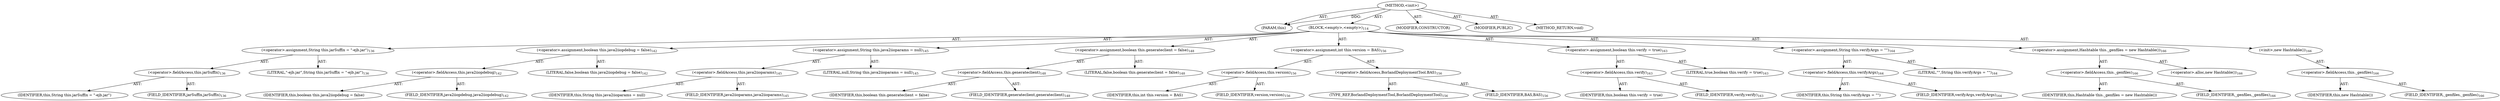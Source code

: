 digraph "&lt;init&gt;" {  
"111669149720" [label = <(METHOD,&lt;init&gt;)> ]
"115964117045" [label = <(PARAM,this)> ]
"25769803843" [label = <(BLOCK,&lt;empty&gt;,&lt;empty&gt;)<SUB>114</SUB>> ]
"30064771451" [label = <(&lt;operator&gt;.assignment,String this.jarSuffix = &quot;-ejb.jar&quot;)<SUB>136</SUB>> ]
"30064771452" [label = <(&lt;operator&gt;.fieldAccess,this.jarSuffix)<SUB>136</SUB>> ]
"68719477053" [label = <(IDENTIFIER,this,String this.jarSuffix = &quot;-ejb.jar&quot;)> ]
"55834574911" [label = <(FIELD_IDENTIFIER,jarSuffix,jarSuffix)<SUB>136</SUB>> ]
"90194313286" [label = <(LITERAL,&quot;-ejb.jar&quot;,String this.jarSuffix = &quot;-ejb.jar&quot;)<SUB>136</SUB>> ]
"30064771453" [label = <(&lt;operator&gt;.assignment,boolean this.java2iiopdebug = false)<SUB>142</SUB>> ]
"30064771454" [label = <(&lt;operator&gt;.fieldAccess,this.java2iiopdebug)<SUB>142</SUB>> ]
"68719477054" [label = <(IDENTIFIER,this,boolean this.java2iiopdebug = false)> ]
"55834574912" [label = <(FIELD_IDENTIFIER,java2iiopdebug,java2iiopdebug)<SUB>142</SUB>> ]
"90194313287" [label = <(LITERAL,false,boolean this.java2iiopdebug = false)<SUB>142</SUB>> ]
"30064771455" [label = <(&lt;operator&gt;.assignment,String this.java2iioparams = null)<SUB>145</SUB>> ]
"30064771456" [label = <(&lt;operator&gt;.fieldAccess,this.java2iioparams)<SUB>145</SUB>> ]
"68719477055" [label = <(IDENTIFIER,this,String this.java2iioparams = null)> ]
"55834574913" [label = <(FIELD_IDENTIFIER,java2iioparams,java2iioparams)<SUB>145</SUB>> ]
"90194313288" [label = <(LITERAL,null,String this.java2iioparams = null)<SUB>145</SUB>> ]
"30064771457" [label = <(&lt;operator&gt;.assignment,boolean this.generateclient = false)<SUB>148</SUB>> ]
"30064771458" [label = <(&lt;operator&gt;.fieldAccess,this.generateclient)<SUB>148</SUB>> ]
"68719477056" [label = <(IDENTIFIER,this,boolean this.generateclient = false)> ]
"55834574914" [label = <(FIELD_IDENTIFIER,generateclient,generateclient)<SUB>148</SUB>> ]
"90194313289" [label = <(LITERAL,false,boolean this.generateclient = false)<SUB>148</SUB>> ]
"30064771459" [label = <(&lt;operator&gt;.assignment,int this.version = BAS)<SUB>156</SUB>> ]
"30064771460" [label = <(&lt;operator&gt;.fieldAccess,this.version)<SUB>156</SUB>> ]
"68719477057" [label = <(IDENTIFIER,this,int this.version = BAS)> ]
"55834574915" [label = <(FIELD_IDENTIFIER,version,version)<SUB>156</SUB>> ]
"30064771461" [label = <(&lt;operator&gt;.fieldAccess,BorlandDeploymentTool.BAS)<SUB>156</SUB>> ]
"180388626451" [label = <(TYPE_REF,BorlandDeploymentTool,BorlandDeploymentTool)<SUB>156</SUB>> ]
"55834574916" [label = <(FIELD_IDENTIFIER,BAS,BAS)<SUB>156</SUB>> ]
"30064771462" [label = <(&lt;operator&gt;.assignment,boolean this.verify = true)<SUB>163</SUB>> ]
"30064771463" [label = <(&lt;operator&gt;.fieldAccess,this.verify)<SUB>163</SUB>> ]
"68719477058" [label = <(IDENTIFIER,this,boolean this.verify = true)> ]
"55834574917" [label = <(FIELD_IDENTIFIER,verify,verify)<SUB>163</SUB>> ]
"90194313290" [label = <(LITERAL,true,boolean this.verify = true)<SUB>163</SUB>> ]
"30064771464" [label = <(&lt;operator&gt;.assignment,String this.verifyArgs = &quot;&quot;)<SUB>164</SUB>> ]
"30064771465" [label = <(&lt;operator&gt;.fieldAccess,this.verifyArgs)<SUB>164</SUB>> ]
"68719477059" [label = <(IDENTIFIER,this,String this.verifyArgs = &quot;&quot;)> ]
"55834574918" [label = <(FIELD_IDENTIFIER,verifyArgs,verifyArgs)<SUB>164</SUB>> ]
"90194313291" [label = <(LITERAL,&quot;&quot;,String this.verifyArgs = &quot;&quot;)<SUB>164</SUB>> ]
"30064771466" [label = <(&lt;operator&gt;.assignment,Hashtable this._genfiles = new Hashtable())<SUB>166</SUB>> ]
"30064771467" [label = <(&lt;operator&gt;.fieldAccess,this._genfiles)<SUB>166</SUB>> ]
"68719477060" [label = <(IDENTIFIER,this,Hashtable this._genfiles = new Hashtable())> ]
"55834574919" [label = <(FIELD_IDENTIFIER,_genfiles,_genfiles)<SUB>166</SUB>> ]
"30064771468" [label = <(&lt;operator&gt;.alloc,new Hashtable())<SUB>166</SUB>> ]
"30064771469" [label = <(&lt;init&gt;,new Hashtable())<SUB>166</SUB>> ]
"30064771470" [label = <(&lt;operator&gt;.fieldAccess,this._genfiles)<SUB>166</SUB>> ]
"68719477061" [label = <(IDENTIFIER,this,new Hashtable())> ]
"55834574920" [label = <(FIELD_IDENTIFIER,_genfiles,_genfiles)<SUB>166</SUB>> ]
"133143986248" [label = <(MODIFIER,CONSTRUCTOR)> ]
"133143986249" [label = <(MODIFIER,PUBLIC)> ]
"128849018904" [label = <(METHOD_RETURN,void)> ]
  "111669149720" -> "115964117045"  [ label = "AST: "] 
  "111669149720" -> "25769803843"  [ label = "AST: "] 
  "111669149720" -> "133143986248"  [ label = "AST: "] 
  "111669149720" -> "133143986249"  [ label = "AST: "] 
  "111669149720" -> "128849018904"  [ label = "AST: "] 
  "25769803843" -> "30064771451"  [ label = "AST: "] 
  "25769803843" -> "30064771453"  [ label = "AST: "] 
  "25769803843" -> "30064771455"  [ label = "AST: "] 
  "25769803843" -> "30064771457"  [ label = "AST: "] 
  "25769803843" -> "30064771459"  [ label = "AST: "] 
  "25769803843" -> "30064771462"  [ label = "AST: "] 
  "25769803843" -> "30064771464"  [ label = "AST: "] 
  "25769803843" -> "30064771466"  [ label = "AST: "] 
  "25769803843" -> "30064771469"  [ label = "AST: "] 
  "30064771451" -> "30064771452"  [ label = "AST: "] 
  "30064771451" -> "90194313286"  [ label = "AST: "] 
  "30064771452" -> "68719477053"  [ label = "AST: "] 
  "30064771452" -> "55834574911"  [ label = "AST: "] 
  "30064771453" -> "30064771454"  [ label = "AST: "] 
  "30064771453" -> "90194313287"  [ label = "AST: "] 
  "30064771454" -> "68719477054"  [ label = "AST: "] 
  "30064771454" -> "55834574912"  [ label = "AST: "] 
  "30064771455" -> "30064771456"  [ label = "AST: "] 
  "30064771455" -> "90194313288"  [ label = "AST: "] 
  "30064771456" -> "68719477055"  [ label = "AST: "] 
  "30064771456" -> "55834574913"  [ label = "AST: "] 
  "30064771457" -> "30064771458"  [ label = "AST: "] 
  "30064771457" -> "90194313289"  [ label = "AST: "] 
  "30064771458" -> "68719477056"  [ label = "AST: "] 
  "30064771458" -> "55834574914"  [ label = "AST: "] 
  "30064771459" -> "30064771460"  [ label = "AST: "] 
  "30064771459" -> "30064771461"  [ label = "AST: "] 
  "30064771460" -> "68719477057"  [ label = "AST: "] 
  "30064771460" -> "55834574915"  [ label = "AST: "] 
  "30064771461" -> "180388626451"  [ label = "AST: "] 
  "30064771461" -> "55834574916"  [ label = "AST: "] 
  "30064771462" -> "30064771463"  [ label = "AST: "] 
  "30064771462" -> "90194313290"  [ label = "AST: "] 
  "30064771463" -> "68719477058"  [ label = "AST: "] 
  "30064771463" -> "55834574917"  [ label = "AST: "] 
  "30064771464" -> "30064771465"  [ label = "AST: "] 
  "30064771464" -> "90194313291"  [ label = "AST: "] 
  "30064771465" -> "68719477059"  [ label = "AST: "] 
  "30064771465" -> "55834574918"  [ label = "AST: "] 
  "30064771466" -> "30064771467"  [ label = "AST: "] 
  "30064771466" -> "30064771468"  [ label = "AST: "] 
  "30064771467" -> "68719477060"  [ label = "AST: "] 
  "30064771467" -> "55834574919"  [ label = "AST: "] 
  "30064771469" -> "30064771470"  [ label = "AST: "] 
  "30064771470" -> "68719477061"  [ label = "AST: "] 
  "30064771470" -> "55834574920"  [ label = "AST: "] 
  "111669149720" -> "115964117045"  [ label = "DDG: "] 
}
